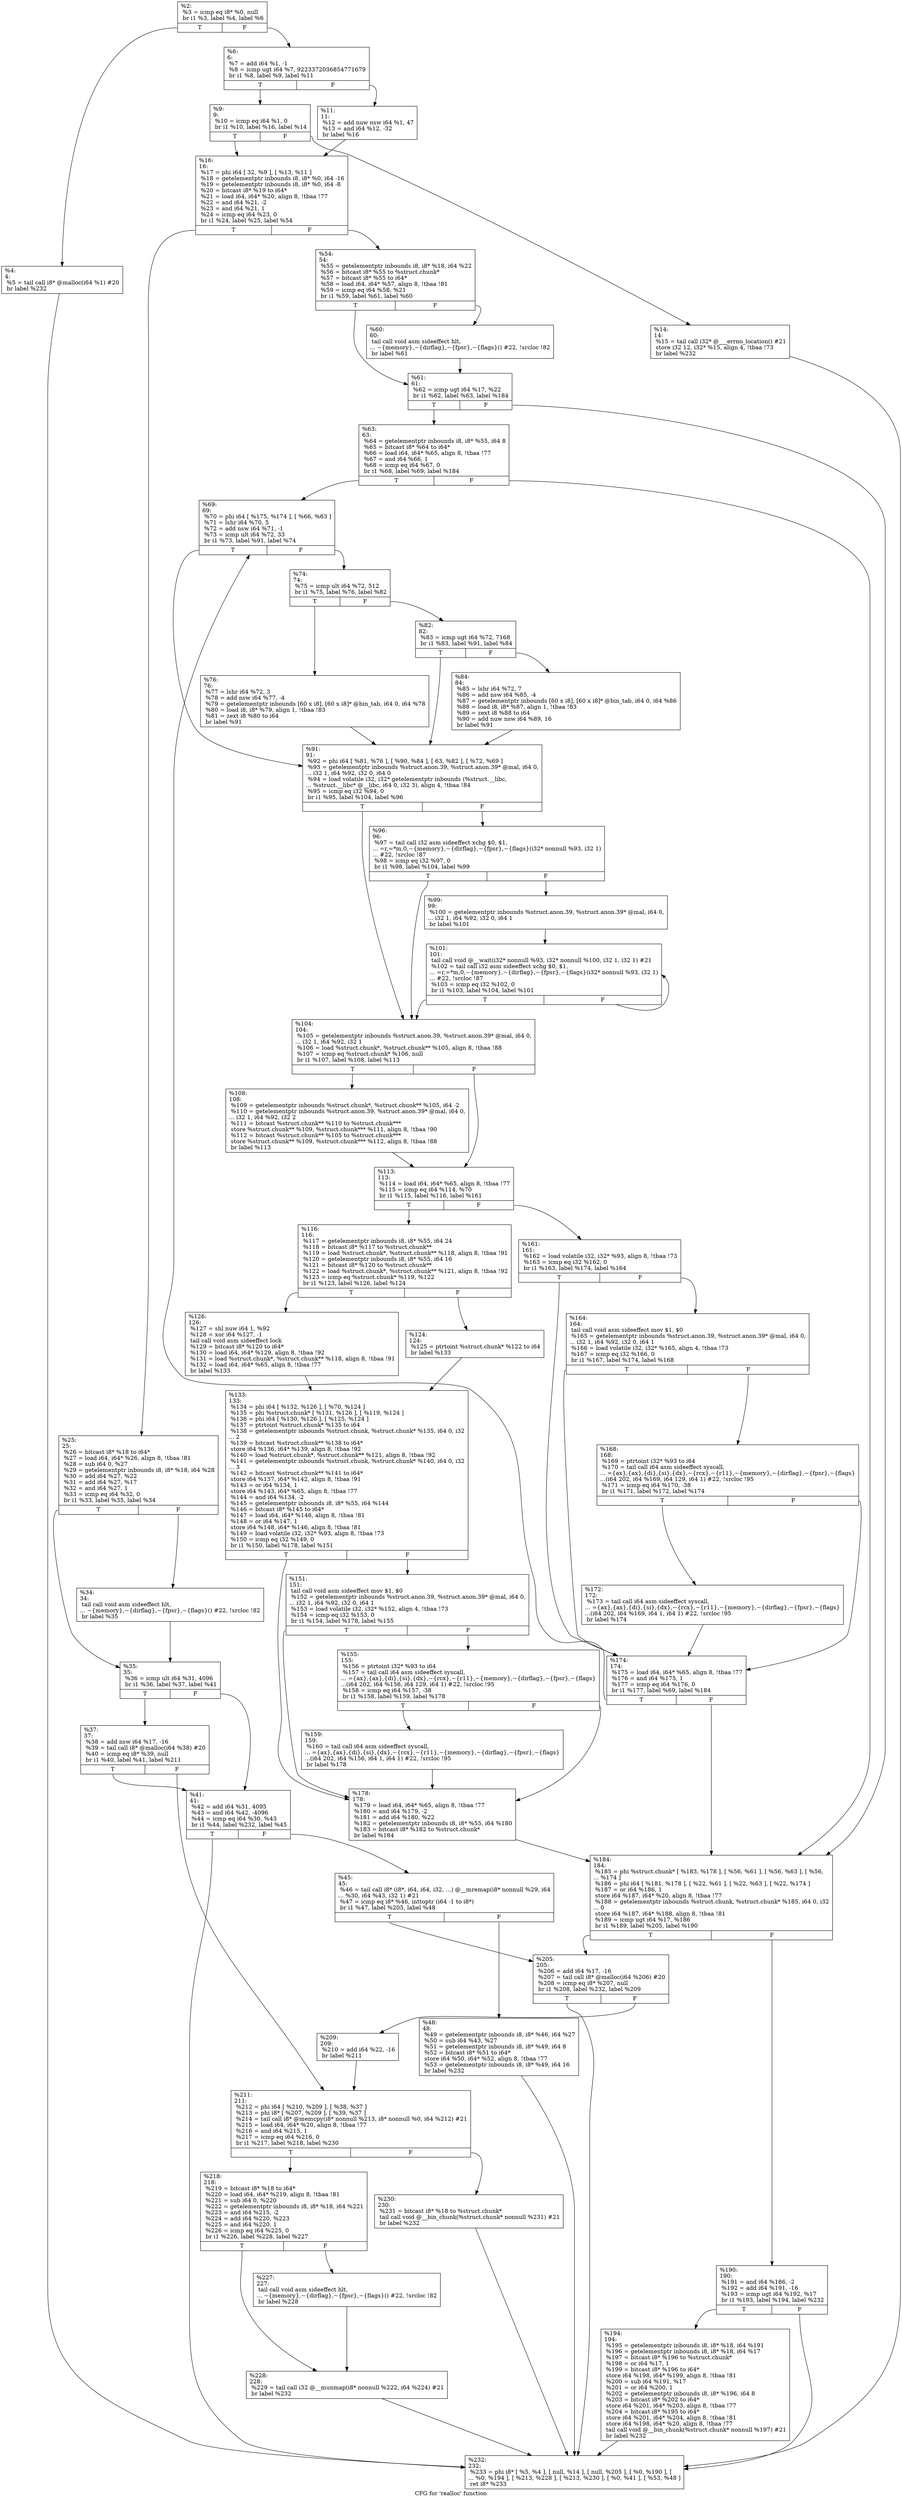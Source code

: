 digraph "CFG for 'realloc' function" {
	label="CFG for 'realloc' function";

	Node0x22fd9c0 [shape=record,label="{%2:\l  %3 = icmp eq i8* %0, null\l  br i1 %3, label %4, label %6\l|{<s0>T|<s1>F}}"];
	Node0x22fd9c0:s0 -> Node0x22fdc30;
	Node0x22fd9c0:s1 -> Node0x22fdc80;
	Node0x22fdc30 [shape=record,label="{%4:\l4:                                                \l  %5 = tail call i8* @malloc(i64 %1) #20\l  br label %232\l}"];
	Node0x22fdc30 -> Node0x22fec70;
	Node0x22fdc80 [shape=record,label="{%6:\l6:                                                \l  %7 = add i64 %1, -1\l  %8 = icmp ugt i64 %7, 9223372036854771679\l  br i1 %8, label %9, label %11\l|{<s0>T|<s1>F}}"];
	Node0x22fdc80:s0 -> Node0x22fdcd0;
	Node0x22fdc80:s1 -> Node0x22fdd20;
	Node0x22fdcd0 [shape=record,label="{%9:\l9:                                                \l  %10 = icmp eq i64 %1, 0\l  br i1 %10, label %16, label %14\l|{<s0>T|<s1>F}}"];
	Node0x22fdcd0:s0 -> Node0x22fddc0;
	Node0x22fdcd0:s1 -> Node0x22fdd70;
	Node0x22fdd20 [shape=record,label="{%11:\l11:                                               \l  %12 = add nuw nsw i64 %1, 47\l  %13 = and i64 %12, -32\l  br label %16\l}"];
	Node0x22fdd20 -> Node0x22fddc0;
	Node0x22fdd70 [shape=record,label="{%14:\l14:                                               \l  %15 = tail call i32* @___errno_location() #21\l  store i32 12, i32* %15, align 4, !tbaa !73\l  br label %232\l}"];
	Node0x22fdd70 -> Node0x22fec70;
	Node0x22fddc0 [shape=record,label="{%16:\l16:                                               \l  %17 = phi i64 [ 32, %9 ], [ %13, %11 ]\l  %18 = getelementptr inbounds i8, i8* %0, i64 -16\l  %19 = getelementptr inbounds i8, i8* %0, i64 -8\l  %20 = bitcast i8* %19 to i64*\l  %21 = load i64, i64* %20, align 8, !tbaa !77\l  %22 = and i64 %21, -2\l  %23 = and i64 %21, 1\l  %24 = icmp eq i64 %23, 0\l  br i1 %24, label %25, label %54\l|{<s0>T|<s1>F}}"];
	Node0x22fddc0:s0 -> Node0x22fde10;
	Node0x22fddc0:s1 -> Node0x22fe040;
	Node0x22fde10 [shape=record,label="{%25:\l25:                                               \l  %26 = bitcast i8* %18 to i64*\l  %27 = load i64, i64* %26, align 8, !tbaa !81\l  %28 = sub i64 0, %27\l  %29 = getelementptr inbounds i8, i8* %18, i64 %28\l  %30 = add i64 %27, %22\l  %31 = add i64 %27, %17\l  %32 = and i64 %27, 1\l  %33 = icmp eq i64 %32, 0\l  br i1 %33, label %35, label %34\l|{<s0>T|<s1>F}}"];
	Node0x22fde10:s0 -> Node0x22fdeb0;
	Node0x22fde10:s1 -> Node0x22fde60;
	Node0x22fde60 [shape=record,label="{%34:\l34:                                               \l  tail call void asm sideeffect hlt,\l... ~\{memory\},~\{dirflag\},~\{fpsr\},~\{flags\}() #22, !srcloc !82\l  br label %35\l}"];
	Node0x22fde60 -> Node0x22fdeb0;
	Node0x22fdeb0 [shape=record,label="{%35:\l35:                                               \l  %36 = icmp ult i64 %31, 4096\l  br i1 %36, label %37, label %41\l|{<s0>T|<s1>F}}"];
	Node0x22fdeb0:s0 -> Node0x22fdf00;
	Node0x22fdeb0:s1 -> Node0x22fdf50;
	Node0x22fdf00 [shape=record,label="{%37:\l37:                                               \l  %38 = add nsw i64 %17, -16\l  %39 = tail call i8* @malloc(i64 %38) #20\l  %40 = icmp eq i8* %39, null\l  br i1 %40, label %41, label %211\l|{<s0>T|<s1>F}}"];
	Node0x22fdf00:s0 -> Node0x22fdf50;
	Node0x22fdf00:s1 -> Node0x22feae0;
	Node0x22fdf50 [shape=record,label="{%41:\l41:                                               \l  %42 = add i64 %31, 4095\l  %43 = and i64 %42, -4096\l  %44 = icmp eq i64 %30, %43\l  br i1 %44, label %232, label %45\l|{<s0>T|<s1>F}}"];
	Node0x22fdf50:s0 -> Node0x22fec70;
	Node0x22fdf50:s1 -> Node0x22fdfa0;
	Node0x22fdfa0 [shape=record,label="{%45:\l45:                                               \l  %46 = tail call i8* (i8*, i64, i64, i32, ...) @__mremap(i8* nonnull %29, i64\l... %30, i64 %43, i32 1) #21\l  %47 = icmp eq i8* %46, inttoptr (i64 -1 to i8*)\l  br i1 %47, label %205, label %48\l|{<s0>T|<s1>F}}"];
	Node0x22fdfa0:s0 -> Node0x22fea40;
	Node0x22fdfa0:s1 -> Node0x22fdff0;
	Node0x22fdff0 [shape=record,label="{%48:\l48:                                               \l  %49 = getelementptr inbounds i8, i8* %46, i64 %27\l  %50 = sub i64 %43, %27\l  %51 = getelementptr inbounds i8, i8* %49, i64 8\l  %52 = bitcast i8* %51 to i64*\l  store i64 %50, i64* %52, align 8, !tbaa !77\l  %53 = getelementptr inbounds i8, i8* %49, i64 16\l  br label %232\l}"];
	Node0x22fdff0 -> Node0x22fec70;
	Node0x22fe040 [shape=record,label="{%54:\l54:                                               \l  %55 = getelementptr inbounds i8, i8* %18, i64 %22\l  %56 = bitcast i8* %55 to %struct.chunk*\l  %57 = bitcast i8* %55 to i64*\l  %58 = load i64, i64* %57, align 8, !tbaa !81\l  %59 = icmp eq i64 %58, %21\l  br i1 %59, label %61, label %60\l|{<s0>T|<s1>F}}"];
	Node0x22fe040:s0 -> Node0x22fe0e0;
	Node0x22fe040:s1 -> Node0x22fe090;
	Node0x22fe090 [shape=record,label="{%60:\l60:                                               \l  tail call void asm sideeffect hlt,\l... ~\{memory\},~\{dirflag\},~\{fpsr\},~\{flags\}() #22, !srcloc !82\l  br label %61\l}"];
	Node0x22fe090 -> Node0x22fe0e0;
	Node0x22fe0e0 [shape=record,label="{%61:\l61:                                               \l  %62 = icmp ugt i64 %17, %22\l  br i1 %62, label %63, label %184\l|{<s0>T|<s1>F}}"];
	Node0x22fe0e0:s0 -> Node0x22fe130;
	Node0x22fe0e0:s1 -> Node0x22fe950;
	Node0x22fe130 [shape=record,label="{%63:\l63:                                               \l  %64 = getelementptr inbounds i8, i8* %55, i64 8\l  %65 = bitcast i8* %64 to i64*\l  %66 = load i64, i64* %65, align 8, !tbaa !77\l  %67 = and i64 %66, 1\l  %68 = icmp eq i64 %67, 0\l  br i1 %68, label %69, label %184\l|{<s0>T|<s1>F}}"];
	Node0x22fe130:s0 -> Node0x22fe180;
	Node0x22fe130:s1 -> Node0x22fe950;
	Node0x22fe180 [shape=record,label="{%69:\l69:                                               \l  %70 = phi i64 [ %175, %174 ], [ %66, %63 ]\l  %71 = lshr i64 %70, 5\l  %72 = add nsw i64 %71, -1\l  %73 = icmp ult i64 %72, 33\l  br i1 %73, label %91, label %74\l|{<s0>T|<s1>F}}"];
	Node0x22fe180:s0 -> Node0x22fe310;
	Node0x22fe180:s1 -> Node0x22fe1d0;
	Node0x22fe1d0 [shape=record,label="{%74:\l74:                                               \l  %75 = icmp ult i64 %72, 512\l  br i1 %75, label %76, label %82\l|{<s0>T|<s1>F}}"];
	Node0x22fe1d0:s0 -> Node0x22fe220;
	Node0x22fe1d0:s1 -> Node0x22fe270;
	Node0x22fe220 [shape=record,label="{%76:\l76:                                               \l  %77 = lshr i64 %72, 3\l  %78 = add nsw i64 %77, -4\l  %79 = getelementptr inbounds [60 x i8], [60 x i8]* @bin_tab, i64 0, i64 %78\l  %80 = load i8, i8* %79, align 1, !tbaa !83\l  %81 = zext i8 %80 to i64\l  br label %91\l}"];
	Node0x22fe220 -> Node0x22fe310;
	Node0x22fe270 [shape=record,label="{%82:\l82:                                               \l  %83 = icmp ugt i64 %72, 7168\l  br i1 %83, label %91, label %84\l|{<s0>T|<s1>F}}"];
	Node0x22fe270:s0 -> Node0x22fe310;
	Node0x22fe270:s1 -> Node0x22fe2c0;
	Node0x22fe2c0 [shape=record,label="{%84:\l84:                                               \l  %85 = lshr i64 %72, 7\l  %86 = add nsw i64 %85, -4\l  %87 = getelementptr inbounds [60 x i8], [60 x i8]* @bin_tab, i64 0, i64 %86\l  %88 = load i8, i8* %87, align 1, !tbaa !83\l  %89 = zext i8 %88 to i64\l  %90 = add nuw nsw i64 %89, 16\l  br label %91\l}"];
	Node0x22fe2c0 -> Node0x22fe310;
	Node0x22fe310 [shape=record,label="{%91:\l91:                                               \l  %92 = phi i64 [ %81, %76 ], [ %90, %84 ], [ 63, %82 ], [ %72, %69 ]\l  %93 = getelementptr inbounds %struct.anon.39, %struct.anon.39* @mal, i64 0,\l... i32 1, i64 %92, i32 0, i64 0\l  %94 = load volatile i32, i32* getelementptr inbounds (%struct.__libc,\l... %struct.__libc* @__libc, i64 0, i32 3), align 4, !tbaa !84\l  %95 = icmp eq i32 %94, 0\l  br i1 %95, label %104, label %96\l|{<s0>T|<s1>F}}"];
	Node0x22fe310:s0 -> Node0x22fe450;
	Node0x22fe310:s1 -> Node0x22fe360;
	Node0x22fe360 [shape=record,label="{%96:\l96:                                               \l  %97 = tail call i32 asm sideeffect xchg $0, $1,\l... =r,=*m,0,~\{memory\},~\{dirflag\},~\{fpsr\},~\{flags\}(i32* nonnull %93, i32 1)\l... #22, !srcloc !87\l  %98 = icmp eq i32 %97, 0\l  br i1 %98, label %104, label %99\l|{<s0>T|<s1>F}}"];
	Node0x22fe360:s0 -> Node0x22fe450;
	Node0x22fe360:s1 -> Node0x22fe3b0;
	Node0x22fe3b0 [shape=record,label="{%99:\l99:                                               \l  %100 = getelementptr inbounds %struct.anon.39, %struct.anon.39* @mal, i64 0,\l... i32 1, i64 %92, i32 0, i64 1\l  br label %101\l}"];
	Node0x22fe3b0 -> Node0x22fe400;
	Node0x22fe400 [shape=record,label="{%101:\l101:                                              \l  tail call void @__wait(i32* nonnull %93, i32* nonnull %100, i32 1, i32 1) #21\l  %102 = tail call i32 asm sideeffect xchg $0, $1,\l... =r,=*m,0,~\{memory\},~\{dirflag\},~\{fpsr\},~\{flags\}(i32* nonnull %93, i32 1)\l... #22, !srcloc !87\l  %103 = icmp eq i32 %102, 0\l  br i1 %103, label %104, label %101\l|{<s0>T|<s1>F}}"];
	Node0x22fe400:s0 -> Node0x22fe450;
	Node0x22fe400:s1 -> Node0x22fe400;
	Node0x22fe450 [shape=record,label="{%104:\l104:                                              \l  %105 = getelementptr inbounds %struct.anon.39, %struct.anon.39* @mal, i64 0,\l... i32 1, i64 %92, i32 1\l  %106 = load %struct.chunk*, %struct.chunk** %105, align 8, !tbaa !88\l  %107 = icmp eq %struct.chunk* %106, null\l  br i1 %107, label %108, label %113\l|{<s0>T|<s1>F}}"];
	Node0x22fe450:s0 -> Node0x22fe4a0;
	Node0x22fe450:s1 -> Node0x22fe4f0;
	Node0x22fe4a0 [shape=record,label="{%108:\l108:                                              \l  %109 = getelementptr inbounds %struct.chunk*, %struct.chunk** %105, i64 -2\l  %110 = getelementptr inbounds %struct.anon.39, %struct.anon.39* @mal, i64 0,\l... i32 1, i64 %92, i32 2\l  %111 = bitcast %struct.chunk** %110 to %struct.chunk***\l  store %struct.chunk** %109, %struct.chunk*** %111, align 8, !tbaa !90\l  %112 = bitcast %struct.chunk** %105 to %struct.chunk***\l  store %struct.chunk** %109, %struct.chunk*** %112, align 8, !tbaa !88\l  br label %113\l}"];
	Node0x22fe4a0 -> Node0x22fe4f0;
	Node0x22fe4f0 [shape=record,label="{%113:\l113:                                              \l  %114 = load i64, i64* %65, align 8, !tbaa !77\l  %115 = icmp eq i64 %114, %70\l  br i1 %115, label %116, label %161\l|{<s0>T|<s1>F}}"];
	Node0x22fe4f0:s0 -> Node0x22fe540;
	Node0x22fe4f0:s1 -> Node0x22fe770;
	Node0x22fe540 [shape=record,label="{%116:\l116:                                              \l  %117 = getelementptr inbounds i8, i8* %55, i64 24\l  %118 = bitcast i8* %117 to %struct.chunk**\l  %119 = load %struct.chunk*, %struct.chunk** %118, align 8, !tbaa !91\l  %120 = getelementptr inbounds i8, i8* %55, i64 16\l  %121 = bitcast i8* %120 to %struct.chunk**\l  %122 = load %struct.chunk*, %struct.chunk** %121, align 8, !tbaa !92\l  %123 = icmp eq %struct.chunk* %119, %122\l  br i1 %123, label %126, label %124\l|{<s0>T|<s1>F}}"];
	Node0x22fe540:s0 -> Node0x22fe5e0;
	Node0x22fe540:s1 -> Node0x22fe590;
	Node0x22fe590 [shape=record,label="{%124:\l124:                                              \l  %125 = ptrtoint %struct.chunk* %122 to i64\l  br label %133\l}"];
	Node0x22fe590 -> Node0x22fe630;
	Node0x22fe5e0 [shape=record,label="{%126:\l126:                                              \l  %127 = shl nuw i64 1, %92\l  %128 = xor i64 %127, -1\l  tail call void asm sideeffect lock \l  %129 = bitcast i8* %120 to i64*\l  %130 = load i64, i64* %129, align 8, !tbaa !92\l  %131 = load %struct.chunk*, %struct.chunk** %118, align 8, !tbaa !91\l  %132 = load i64, i64* %65, align 8, !tbaa !77\l  br label %133\l}"];
	Node0x22fe5e0 -> Node0x22fe630;
	Node0x22fe630 [shape=record,label="{%133:\l133:                                              \l  %134 = phi i64 [ %132, %126 ], [ %70, %124 ]\l  %135 = phi %struct.chunk* [ %131, %126 ], [ %119, %124 ]\l  %136 = phi i64 [ %130, %126 ], [ %125, %124 ]\l  %137 = ptrtoint %struct.chunk* %135 to i64\l  %138 = getelementptr inbounds %struct.chunk, %struct.chunk* %135, i64 0, i32\l... 2\l  %139 = bitcast %struct.chunk** %138 to i64*\l  store i64 %136, i64* %139, align 8, !tbaa !92\l  %140 = load %struct.chunk*, %struct.chunk** %121, align 8, !tbaa !92\l  %141 = getelementptr inbounds %struct.chunk, %struct.chunk* %140, i64 0, i32\l... 3\l  %142 = bitcast %struct.chunk** %141 to i64*\l  store i64 %137, i64* %142, align 8, !tbaa !91\l  %143 = or i64 %134, 1\l  store i64 %143, i64* %65, align 8, !tbaa !77\l  %144 = and i64 %134, -2\l  %145 = getelementptr inbounds i8, i8* %55, i64 %144\l  %146 = bitcast i8* %145 to i64*\l  %147 = load i64, i64* %146, align 8, !tbaa !81\l  %148 = or i64 %147, 1\l  store i64 %148, i64* %146, align 8, !tbaa !81\l  %149 = load volatile i32, i32* %93, align 8, !tbaa !73\l  %150 = icmp eq i32 %149, 0\l  br i1 %150, label %178, label %151\l|{<s0>T|<s1>F}}"];
	Node0x22fe630:s0 -> Node0x22fe900;
	Node0x22fe630:s1 -> Node0x22fe680;
	Node0x22fe680 [shape=record,label="{%151:\l151:                                              \l  tail call void asm sideeffect mov $1, $0 \l  %152 = getelementptr inbounds %struct.anon.39, %struct.anon.39* @mal, i64 0,\l... i32 1, i64 %92, i32 0, i64 1\l  %153 = load volatile i32, i32* %152, align 4, !tbaa !73\l  %154 = icmp eq i32 %153, 0\l  br i1 %154, label %178, label %155\l|{<s0>T|<s1>F}}"];
	Node0x22fe680:s0 -> Node0x22fe900;
	Node0x22fe680:s1 -> Node0x22fe6d0;
	Node0x22fe6d0 [shape=record,label="{%155:\l155:                                              \l  %156 = ptrtoint i32* %93 to i64\l  %157 = tail call i64 asm sideeffect syscall,\l... =\{ax\},\{ax\},\{di\},\{si\},\{dx\},~\{rcx\},~\{r11\},~\{memory\},~\{dirflag\},~\{fpsr\},~\{flags\}\l...(i64 202, i64 %156, i64 129, i64 1) #22, !srcloc !95\l  %158 = icmp eq i64 %157, -38\l  br i1 %158, label %159, label %178\l|{<s0>T|<s1>F}}"];
	Node0x22fe6d0:s0 -> Node0x22fe720;
	Node0x22fe6d0:s1 -> Node0x22fe900;
	Node0x22fe720 [shape=record,label="{%159:\l159:                                              \l  %160 = tail call i64 asm sideeffect syscall,\l... =\{ax\},\{ax\},\{di\},\{si\},\{dx\},~\{rcx\},~\{r11\},~\{memory\},~\{dirflag\},~\{fpsr\},~\{flags\}\l...(i64 202, i64 %156, i64 1, i64 1) #22, !srcloc !95\l  br label %178\l}"];
	Node0x22fe720 -> Node0x22fe900;
	Node0x22fe770 [shape=record,label="{%161:\l161:                                              \l  %162 = load volatile i32, i32* %93, align 8, !tbaa !73\l  %163 = icmp eq i32 %162, 0\l  br i1 %163, label %174, label %164\l|{<s0>T|<s1>F}}"];
	Node0x22fe770:s0 -> Node0x22fe8b0;
	Node0x22fe770:s1 -> Node0x22fe7c0;
	Node0x22fe7c0 [shape=record,label="{%164:\l164:                                              \l  tail call void asm sideeffect mov $1, $0 \l  %165 = getelementptr inbounds %struct.anon.39, %struct.anon.39* @mal, i64 0,\l... i32 1, i64 %92, i32 0, i64 1\l  %166 = load volatile i32, i32* %165, align 4, !tbaa !73\l  %167 = icmp eq i32 %166, 0\l  br i1 %167, label %174, label %168\l|{<s0>T|<s1>F}}"];
	Node0x22fe7c0:s0 -> Node0x22fe8b0;
	Node0x22fe7c0:s1 -> Node0x22fe810;
	Node0x22fe810 [shape=record,label="{%168:\l168:                                              \l  %169 = ptrtoint i32* %93 to i64\l  %170 = tail call i64 asm sideeffect syscall,\l... =\{ax\},\{ax\},\{di\},\{si\},\{dx\},~\{rcx\},~\{r11\},~\{memory\},~\{dirflag\},~\{fpsr\},~\{flags\}\l...(i64 202, i64 %169, i64 129, i64 1) #22, !srcloc !95\l  %171 = icmp eq i64 %170, -38\l  br i1 %171, label %172, label %174\l|{<s0>T|<s1>F}}"];
	Node0x22fe810:s0 -> Node0x22fe860;
	Node0x22fe810:s1 -> Node0x22fe8b0;
	Node0x22fe860 [shape=record,label="{%172:\l172:                                              \l  %173 = tail call i64 asm sideeffect syscall,\l... =\{ax\},\{ax\},\{di\},\{si\},\{dx\},~\{rcx\},~\{r11\},~\{memory\},~\{dirflag\},~\{fpsr\},~\{flags\}\l...(i64 202, i64 %169, i64 1, i64 1) #22, !srcloc !95\l  br label %174\l}"];
	Node0x22fe860 -> Node0x22fe8b0;
	Node0x22fe8b0 [shape=record,label="{%174:\l174:                                              \l  %175 = load i64, i64* %65, align 8, !tbaa !77\l  %176 = and i64 %175, 1\l  %177 = icmp eq i64 %176, 0\l  br i1 %177, label %69, label %184\l|{<s0>T|<s1>F}}"];
	Node0x22fe8b0:s0 -> Node0x22fe180;
	Node0x22fe8b0:s1 -> Node0x22fe950;
	Node0x22fe900 [shape=record,label="{%178:\l178:                                              \l  %179 = load i64, i64* %65, align 8, !tbaa !77\l  %180 = and i64 %179, -2\l  %181 = add i64 %180, %22\l  %182 = getelementptr inbounds i8, i8* %55, i64 %180\l  %183 = bitcast i8* %182 to %struct.chunk*\l  br label %184\l}"];
	Node0x22fe900 -> Node0x22fe950;
	Node0x22fe950 [shape=record,label="{%184:\l184:                                              \l  %185 = phi %struct.chunk* [ %183, %178 ], [ %56, %61 ], [ %56, %63 ], [ %56,\l... %174 ]\l  %186 = phi i64 [ %181, %178 ], [ %22, %61 ], [ %22, %63 ], [ %22, %174 ]\l  %187 = or i64 %186, 1\l  store i64 %187, i64* %20, align 8, !tbaa !77\l  %188 = getelementptr inbounds %struct.chunk, %struct.chunk* %185, i64 0, i32\l... 0\l  store i64 %187, i64* %188, align 8, !tbaa !81\l  %189 = icmp ugt i64 %17, %186\l  br i1 %189, label %205, label %190\l|{<s0>T|<s1>F}}"];
	Node0x22fe950:s0 -> Node0x22fea40;
	Node0x22fe950:s1 -> Node0x22fe9a0;
	Node0x22fe9a0 [shape=record,label="{%190:\l190:                                              \l  %191 = and i64 %186, -2\l  %192 = add i64 %191, -16\l  %193 = icmp ugt i64 %192, %17\l  br i1 %193, label %194, label %232\l|{<s0>T|<s1>F}}"];
	Node0x22fe9a0:s0 -> Node0x22fe9f0;
	Node0x22fe9a0:s1 -> Node0x22fec70;
	Node0x22fe9f0 [shape=record,label="{%194:\l194:                                              \l  %195 = getelementptr inbounds i8, i8* %18, i64 %191\l  %196 = getelementptr inbounds i8, i8* %18, i64 %17\l  %197 = bitcast i8* %196 to %struct.chunk*\l  %198 = or i64 %17, 1\l  %199 = bitcast i8* %196 to i64*\l  store i64 %198, i64* %199, align 8, !tbaa !81\l  %200 = sub i64 %191, %17\l  %201 = or i64 %200, 1\l  %202 = getelementptr inbounds i8, i8* %196, i64 8\l  %203 = bitcast i8* %202 to i64*\l  store i64 %201, i64* %203, align 8, !tbaa !77\l  %204 = bitcast i8* %195 to i64*\l  store i64 %201, i64* %204, align 8, !tbaa !81\l  store i64 %198, i64* %20, align 8, !tbaa !77\l  tail call void @__bin_chunk(%struct.chunk* nonnull %197) #21\l  br label %232\l}"];
	Node0x22fe9f0 -> Node0x22fec70;
	Node0x22fea40 [shape=record,label="{%205:\l205:                                              \l  %206 = add i64 %17, -16\l  %207 = tail call i8* @malloc(i64 %206) #20\l  %208 = icmp eq i8* %207, null\l  br i1 %208, label %232, label %209\l|{<s0>T|<s1>F}}"];
	Node0x22fea40:s0 -> Node0x22fec70;
	Node0x22fea40:s1 -> Node0x22fea90;
	Node0x22fea90 [shape=record,label="{%209:\l209:                                              \l  %210 = add i64 %22, -16\l  br label %211\l}"];
	Node0x22fea90 -> Node0x22feae0;
	Node0x22feae0 [shape=record,label="{%211:\l211:                                              \l  %212 = phi i64 [ %210, %209 ], [ %38, %37 ]\l  %213 = phi i8* [ %207, %209 ], [ %39, %37 ]\l  %214 = tail call i8* @memcpy(i8* nonnull %213, i8* nonnull %0, i64 %212) #21\l  %215 = load i64, i64* %20, align 8, !tbaa !77\l  %216 = and i64 %215, 1\l  %217 = icmp eq i64 %216, 0\l  br i1 %217, label %218, label %230\l|{<s0>T|<s1>F}}"];
	Node0x22feae0:s0 -> Node0x22feb30;
	Node0x22feae0:s1 -> Node0x22fec20;
	Node0x22feb30 [shape=record,label="{%218:\l218:                                              \l  %219 = bitcast i8* %18 to i64*\l  %220 = load i64, i64* %219, align 8, !tbaa !81\l  %221 = sub i64 0, %220\l  %222 = getelementptr inbounds i8, i8* %18, i64 %221\l  %223 = and i64 %215, -2\l  %224 = add i64 %220, %223\l  %225 = and i64 %220, 1\l  %226 = icmp eq i64 %225, 0\l  br i1 %226, label %228, label %227\l|{<s0>T|<s1>F}}"];
	Node0x22feb30:s0 -> Node0x22febd0;
	Node0x22feb30:s1 -> Node0x22feb80;
	Node0x22feb80 [shape=record,label="{%227:\l227:                                              \l  tail call void asm sideeffect hlt,\l... ~\{memory\},~\{dirflag\},~\{fpsr\},~\{flags\}() #22, !srcloc !82\l  br label %228\l}"];
	Node0x22feb80 -> Node0x22febd0;
	Node0x22febd0 [shape=record,label="{%228:\l228:                                              \l  %229 = tail call i32 @__munmap(i8* nonnull %222, i64 %224) #21\l  br label %232\l}"];
	Node0x22febd0 -> Node0x22fec70;
	Node0x22fec20 [shape=record,label="{%230:\l230:                                              \l  %231 = bitcast i8* %18 to %struct.chunk*\l  tail call void @__bin_chunk(%struct.chunk* nonnull %231) #21\l  br label %232\l}"];
	Node0x22fec20 -> Node0x22fec70;
	Node0x22fec70 [shape=record,label="{%232:\l232:                                              \l  %233 = phi i8* [ %5, %4 ], [ null, %14 ], [ null, %205 ], [ %0, %190 ], [\l... %0, %194 ], [ %213, %228 ], [ %213, %230 ], [ %0, %41 ], [ %53, %48 ]\l  ret i8* %233\l}"];
}
